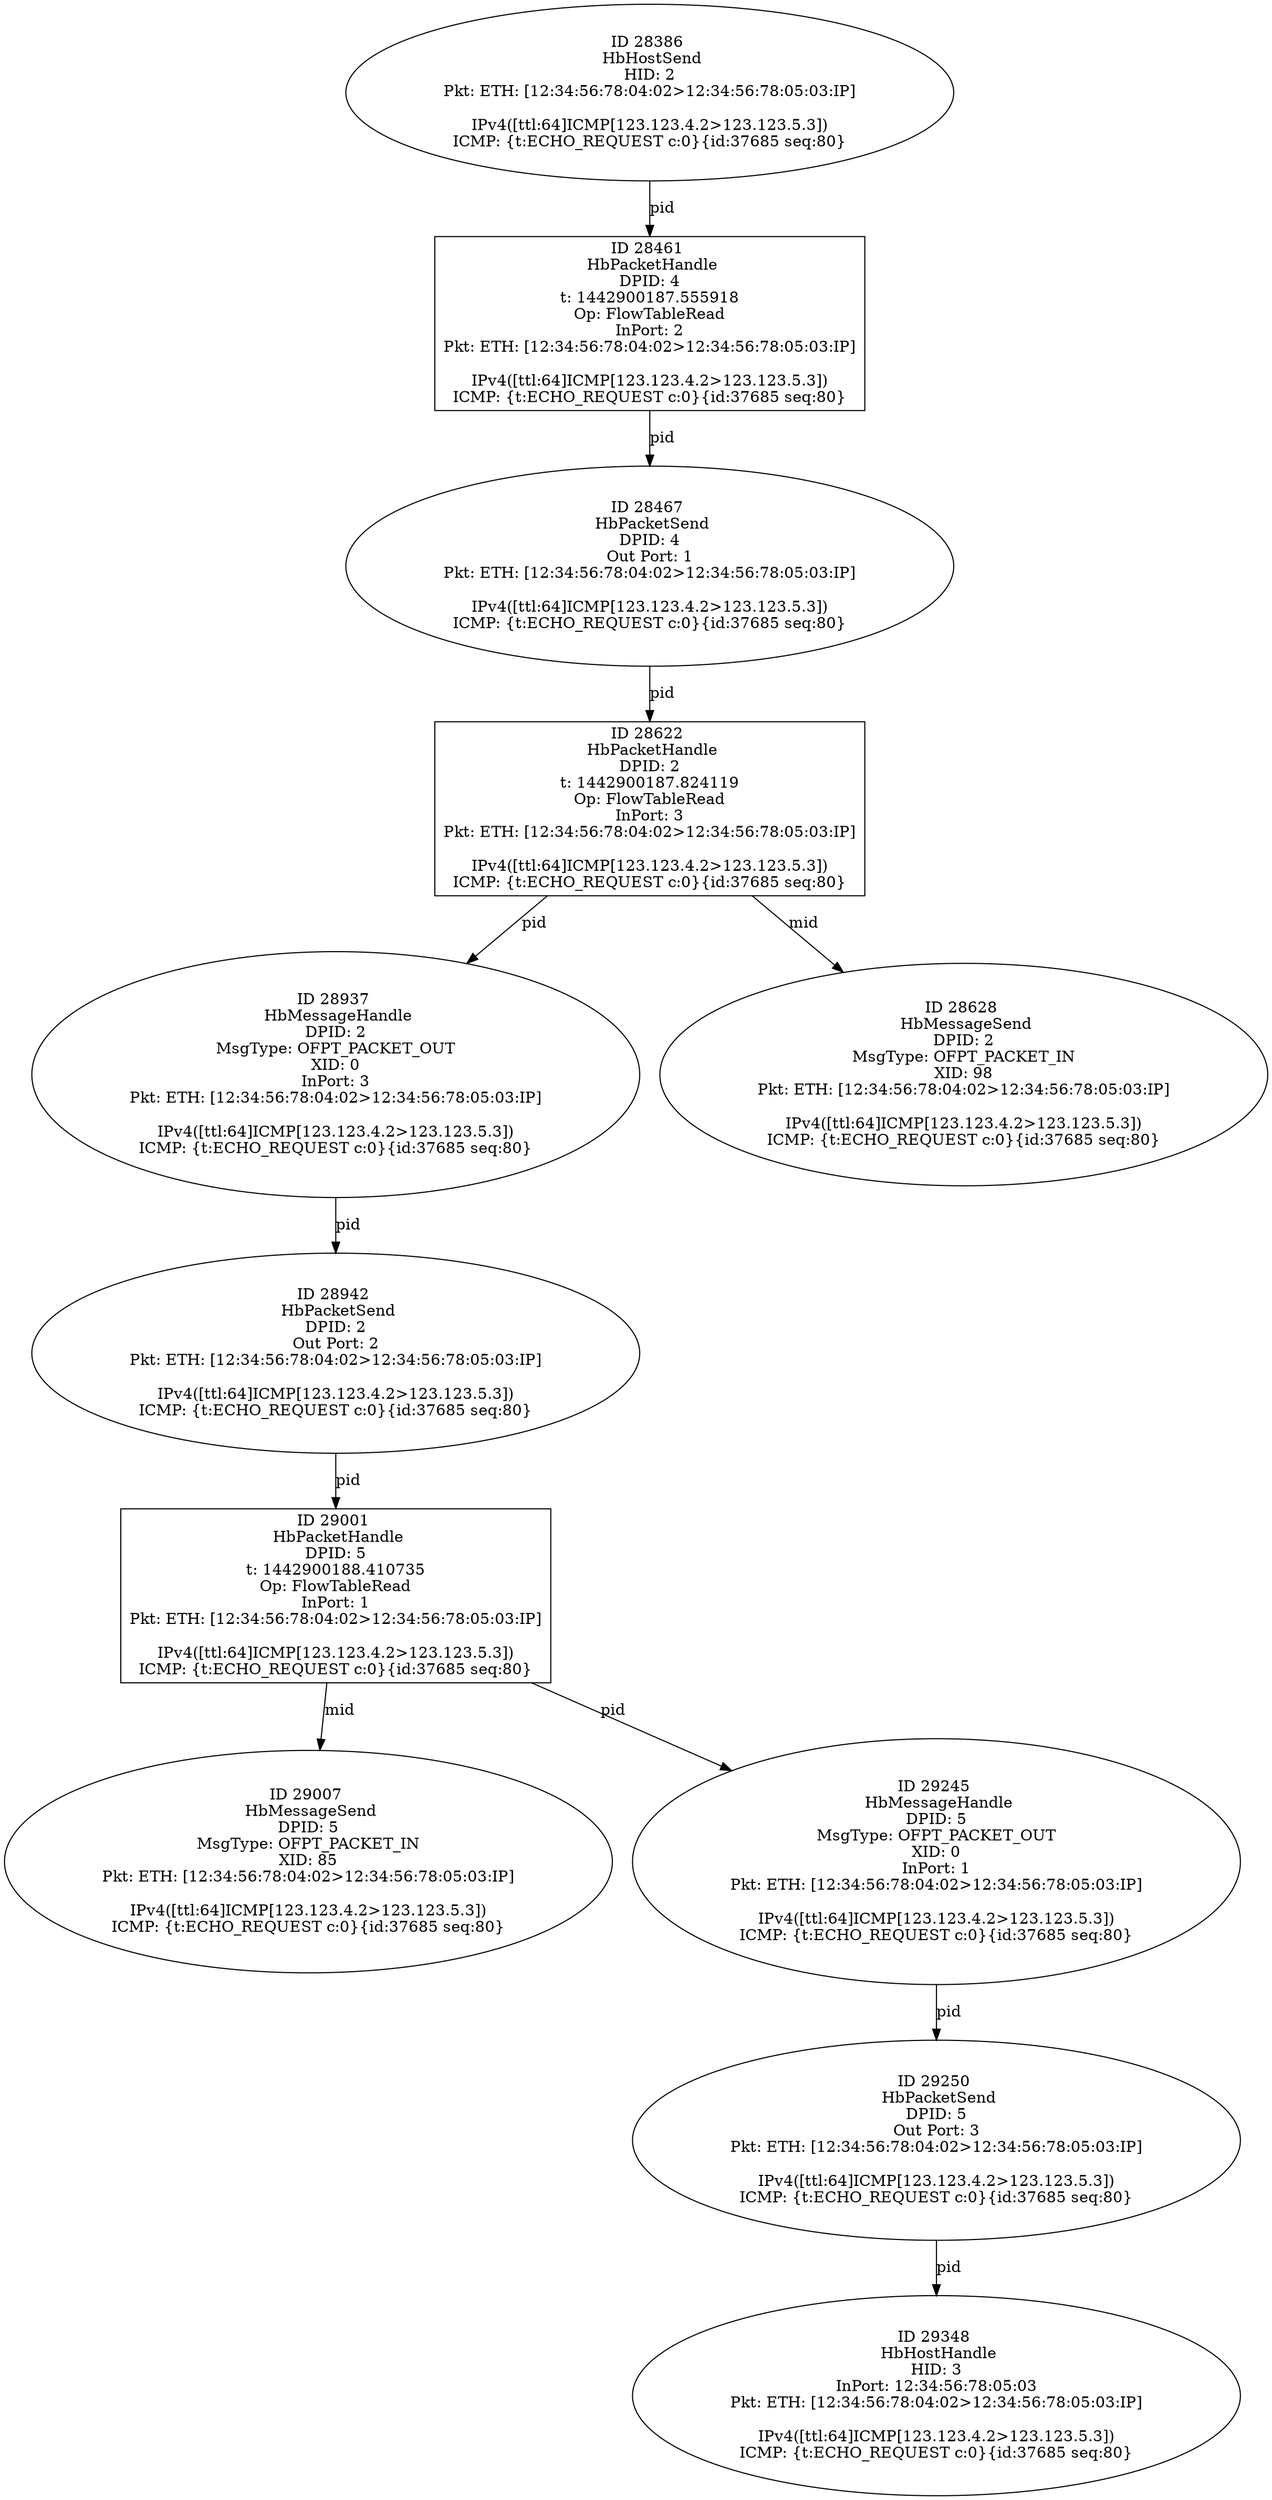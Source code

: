 strict digraph G {
28386 [shape=oval, event=<hb_events.HbHostSend object at 0x10dc4a110>, label="ID 28386 
 HbHostSend
HID: 2
Pkt: ETH: [12:34:56:78:04:02>12:34:56:78:05:03:IP]

IPv4([ttl:64]ICMP[123.123.4.2>123.123.5.3])
ICMP: {t:ECHO_REQUEST c:0}{id:37685 seq:80}"];
29348 [shape=oval, event=<hb_events.HbHostHandle object at 0x10dfb9410>, label="ID 29348 
 HbHostHandle
HID: 3
InPort: 12:34:56:78:05:03
Pkt: ETH: [12:34:56:78:04:02>12:34:56:78:05:03:IP]

IPv4([ttl:64]ICMP[123.123.4.2>123.123.5.3])
ICMP: {t:ECHO_REQUEST c:0}{id:37685 seq:80}"];
28937 [shape=oval, event=<hb_events.HbMessageHandle object at 0x10de15f10>, label="ID 28937 
 HbMessageHandle
DPID: 2
MsgType: OFPT_PACKET_OUT
XID: 0
InPort: 3
Pkt: ETH: [12:34:56:78:04:02>12:34:56:78:05:03:IP]

IPv4([ttl:64]ICMP[123.123.4.2>123.123.5.3])
ICMP: {t:ECHO_REQUEST c:0}{id:37685 seq:80}"];
28461 [shape=box, event=<hb_events.HbPacketHandle object at 0x10dc71390>, label="ID 28461 
 HbPacketHandle
DPID: 4
t: 1442900187.555918
Op: FlowTableRead
InPort: 2
Pkt: ETH: [12:34:56:78:04:02>12:34:56:78:05:03:IP]

IPv4([ttl:64]ICMP[123.123.4.2>123.123.5.3])
ICMP: {t:ECHO_REQUEST c:0}{id:37685 seq:80}"];
28622 [shape=box, event=<hb_events.HbPacketHandle object at 0x10dcf0610>, label="ID 28622 
 HbPacketHandle
DPID: 2
t: 1442900187.824119
Op: FlowTableRead
InPort: 3
Pkt: ETH: [12:34:56:78:04:02>12:34:56:78:05:03:IP]

IPv4([ttl:64]ICMP[123.123.4.2>123.123.5.3])
ICMP: {t:ECHO_REQUEST c:0}{id:37685 seq:80}"];
29007 [shape=oval, event=<hb_events.HbMessageSend object at 0x10de5b190>, label="ID 29007 
 HbMessageSend
DPID: 5
MsgType: OFPT_PACKET_IN
XID: 85
Pkt: ETH: [12:34:56:78:04:02>12:34:56:78:05:03:IP]

IPv4([ttl:64]ICMP[123.123.4.2>123.123.5.3])
ICMP: {t:ECHO_REQUEST c:0}{id:37685 seq:80}"];
28467 [shape=oval, event=<hb_events.HbPacketSend object at 0x10dc787d0>, label="ID 28467 
 HbPacketSend
DPID: 4
Out Port: 1
Pkt: ETH: [12:34:56:78:04:02>12:34:56:78:05:03:IP]

IPv4([ttl:64]ICMP[123.123.4.2>123.123.5.3])
ICMP: {t:ECHO_REQUEST c:0}{id:37685 seq:80}"];
29250 [shape=oval, event=<hb_events.HbPacketSend object at 0x10df44810>, label="ID 29250 
 HbPacketSend
DPID: 5
Out Port: 3
Pkt: ETH: [12:34:56:78:04:02>12:34:56:78:05:03:IP]

IPv4([ttl:64]ICMP[123.123.4.2>123.123.5.3])
ICMP: {t:ECHO_REQUEST c:0}{id:37685 seq:80}"];
28942 [shape=oval, event=<hb_events.HbPacketSend object at 0x10de2f290>, label="ID 28942 
 HbPacketSend
DPID: 2
Out Port: 2
Pkt: ETH: [12:34:56:78:04:02>12:34:56:78:05:03:IP]

IPv4([ttl:64]ICMP[123.123.4.2>123.123.5.3])
ICMP: {t:ECHO_REQUEST c:0}{id:37685 seq:80}"];
29001 [shape=box, event=<hb_events.HbPacketHandle object at 0x10de55e10>, label="ID 29001 
 HbPacketHandle
DPID: 5
t: 1442900188.410735
Op: FlowTableRead
InPort: 1
Pkt: ETH: [12:34:56:78:04:02>12:34:56:78:05:03:IP]

IPv4([ttl:64]ICMP[123.123.4.2>123.123.5.3])
ICMP: {t:ECHO_REQUEST c:0}{id:37685 seq:80}"];
28628 [shape=oval, event=<hb_events.HbMessageSend object at 0x10dcf0e50>, label="ID 28628 
 HbMessageSend
DPID: 2
MsgType: OFPT_PACKET_IN
XID: 98
Pkt: ETH: [12:34:56:78:04:02>12:34:56:78:05:03:IP]

IPv4([ttl:64]ICMP[123.123.4.2>123.123.5.3])
ICMP: {t:ECHO_REQUEST c:0}{id:37685 seq:80}"];
29245 [shape=oval, event=<hb_events.HbMessageHandle object at 0x10df445d0>, label="ID 29245 
 HbMessageHandle
DPID: 5
MsgType: OFPT_PACKET_OUT
XID: 0
InPort: 1
Pkt: ETH: [12:34:56:78:04:02>12:34:56:78:05:03:IP]

IPv4([ttl:64]ICMP[123.123.4.2>123.123.5.3])
ICMP: {t:ECHO_REQUEST c:0}{id:37685 seq:80}"];
28386 -> 28461  [rel=pid, label=pid];
28937 -> 28942  [rel=pid, label=pid];
28461 -> 28467  [rel=pid, label=pid];
28622 -> 28937  [rel=pid, label=pid];
28622 -> 28628  [rel=mid, label=mid];
28467 -> 28622  [rel=pid, label=pid];
29250 -> 29348  [rel=pid, label=pid];
28942 -> 29001  [rel=pid, label=pid];
29001 -> 29245  [rel=pid, label=pid];
29001 -> 29007  [rel=mid, label=mid];
29245 -> 29250  [rel=pid, label=pid];
}

